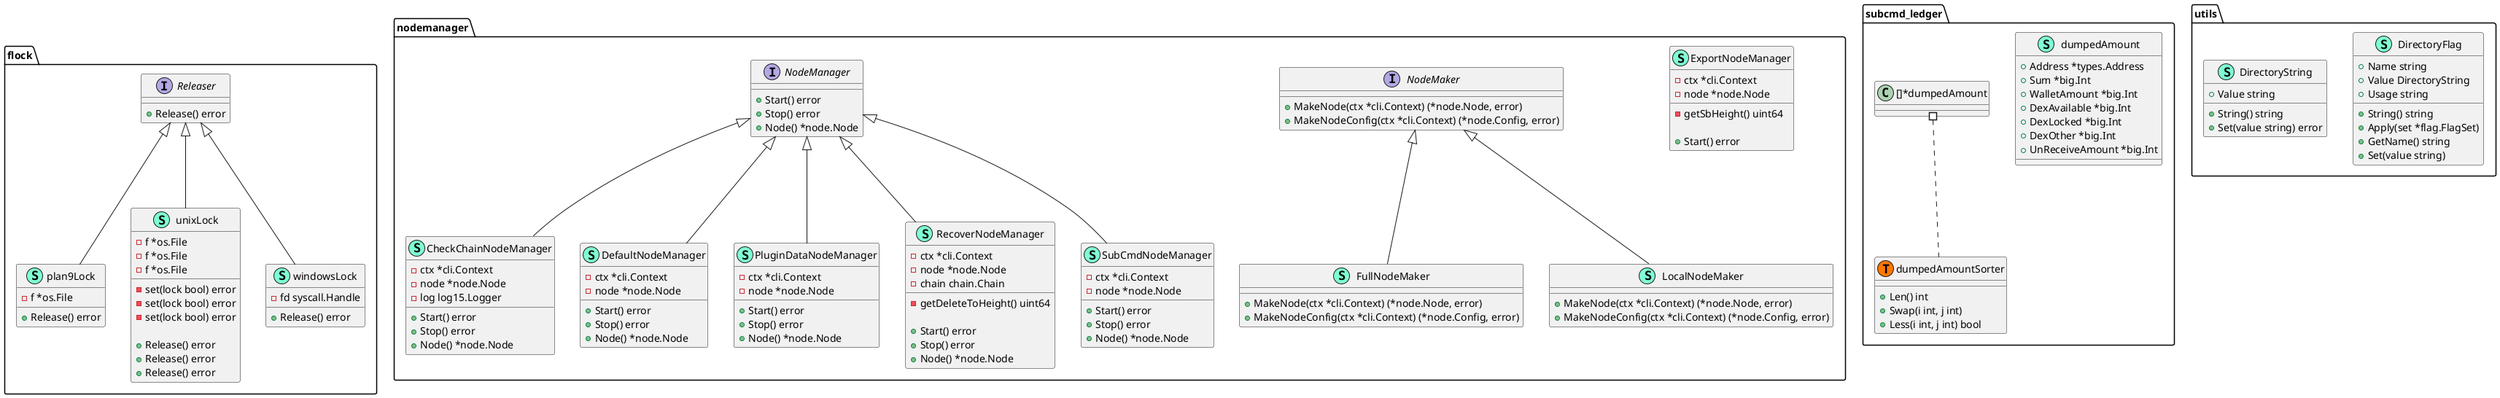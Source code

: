@startuml
namespace flock {
    interface Releaser  {
        + Release() error

    }
    class plan9Lock << (S,Aquamarine) >> {
        - f *os.File

        + Release() error

    }
    class unixLock << (S,Aquamarine) >> {
        - f *os.File
        - f *os.File
        - f *os.File

        - set(lock bool) error
        - set(lock bool) error
        - set(lock bool) error

        + Release() error
        + Release() error
        + Release() error

    }
    class windowsLock << (S,Aquamarine) >> {
        - fd syscall.Handle

        + Release() error

    }
}

"flock.Releaser" <|-- "flock.plan9Lock"
"flock.Releaser" <|-- "flock.unixLock"
"flock.Releaser" <|-- "flock.windowsLock"

namespace nodemanager {
    class CheckChainNodeManager << (S,Aquamarine) >> {
        - ctx *cli.Context
        - node *node.Node
        - log log15.Logger

        + Start() error
        + Stop() error
        + Node() *node.Node

    }
    class DefaultNodeManager << (S,Aquamarine) >> {
        - ctx *cli.Context
        - node *node.Node

        + Start() error
        + Stop() error
        + Node() *node.Node

    }
    class ExportNodeManager << (S,Aquamarine) >> {
        - ctx *cli.Context
        - node *node.Node

        - getSbHeight() uint64

        + Start() error

    }
    class FullNodeMaker << (S,Aquamarine) >> {
        + MakeNode(ctx *cli.Context) (*node.Node, error)
        + MakeNodeConfig(ctx *cli.Context) (*node.Config, error)

    }
    class LocalNodeMaker << (S,Aquamarine) >> {
        + MakeNode(ctx *cli.Context) (*node.Node, error)
        + MakeNodeConfig(ctx *cli.Context) (*node.Config, error)

    }
    interface NodeMaker  {
        + MakeNode(ctx *cli.Context) (*node.Node, error)
        + MakeNodeConfig(ctx *cli.Context) (*node.Config, error)

    }
    interface NodeManager  {
        + Start() error
        + Stop() error
        + Node() *node.Node

    }
    class PluginDataNodeManager << (S,Aquamarine) >> {
        - ctx *cli.Context
        - node *node.Node

        + Start() error
        + Stop() error
        + Node() *node.Node

    }
    class RecoverNodeManager << (S,Aquamarine) >> {
        - ctx *cli.Context
        - node *node.Node
        - chain chain.Chain

        - getDeleteToHeight() uint64

        + Start() error
        + Stop() error
        + Node() *node.Node

    }
    class SubCmdNodeManager << (S,Aquamarine) >> {
        - ctx *cli.Context
        - node *node.Node

        + Start() error
        + Stop() error
        + Node() *node.Node

    }
}

"nodemanager.NodeManager" <|-- "nodemanager.CheckChainNodeManager"
"nodemanager.NodeManager" <|-- "nodemanager.DefaultNodeManager"
"nodemanager.NodeMaker" <|-- "nodemanager.FullNodeMaker"
"nodemanager.NodeMaker" <|-- "nodemanager.LocalNodeMaker"
"nodemanager.NodeManager" <|-- "nodemanager.PluginDataNodeManager"
"nodemanager.NodeManager" <|-- "nodemanager.RecoverNodeManager"
"nodemanager.NodeManager" <|-- "nodemanager.SubCmdNodeManager"

namespace subcmd_ledger {
    class dumpedAmount << (S,Aquamarine) >> {
        + Address *types.Address
        + Sum *big.Int
        + WalletAmount *big.Int
        + DexAvailable *big.Int
        + DexLocked *big.Int
        + DexOther *big.Int
        + UnReceiveAmount *big.Int

    }
    class dumpedAmountSorter << (S,Aquamarine) >> {
        + Len() int
        + Swap(i int, j int) 
        + Less(i int, j int) bool

    }
    class subcmd_ledger.dumpedAmountSorter << (T, #FF7700) >>  {
    }
}


namespace utils {
    class DirectoryFlag << (S,Aquamarine) >> {
        + Name string
        + Value DirectoryString
        + Usage string

        + String() string
        + Apply(set *flag.FlagSet) 
        + GetName() string
        + Set(value string) 

    }
    class DirectoryString << (S,Aquamarine) >> {
        + Value string

        + String() string
        + Set(value string) error

    }
}


"subcmd_ledger.[]*dumpedAmount" #.. "subcmd_ledger.dumpedAmountSorter"
@enduml

